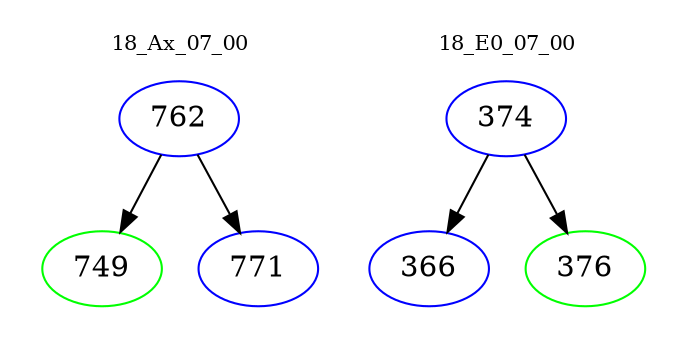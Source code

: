 digraph{
subgraph cluster_0 {
color = white
label = "18_Ax_07_00";
fontsize=10;
T0_762 [label="762", color="blue"]
T0_762 -> T0_749 [color="black"]
T0_749 [label="749", color="green"]
T0_762 -> T0_771 [color="black"]
T0_771 [label="771", color="blue"]
}
subgraph cluster_1 {
color = white
label = "18_E0_07_00";
fontsize=10;
T1_374 [label="374", color="blue"]
T1_374 -> T1_366 [color="black"]
T1_366 [label="366", color="blue"]
T1_374 -> T1_376 [color="black"]
T1_376 [label="376", color="green"]
}
}
